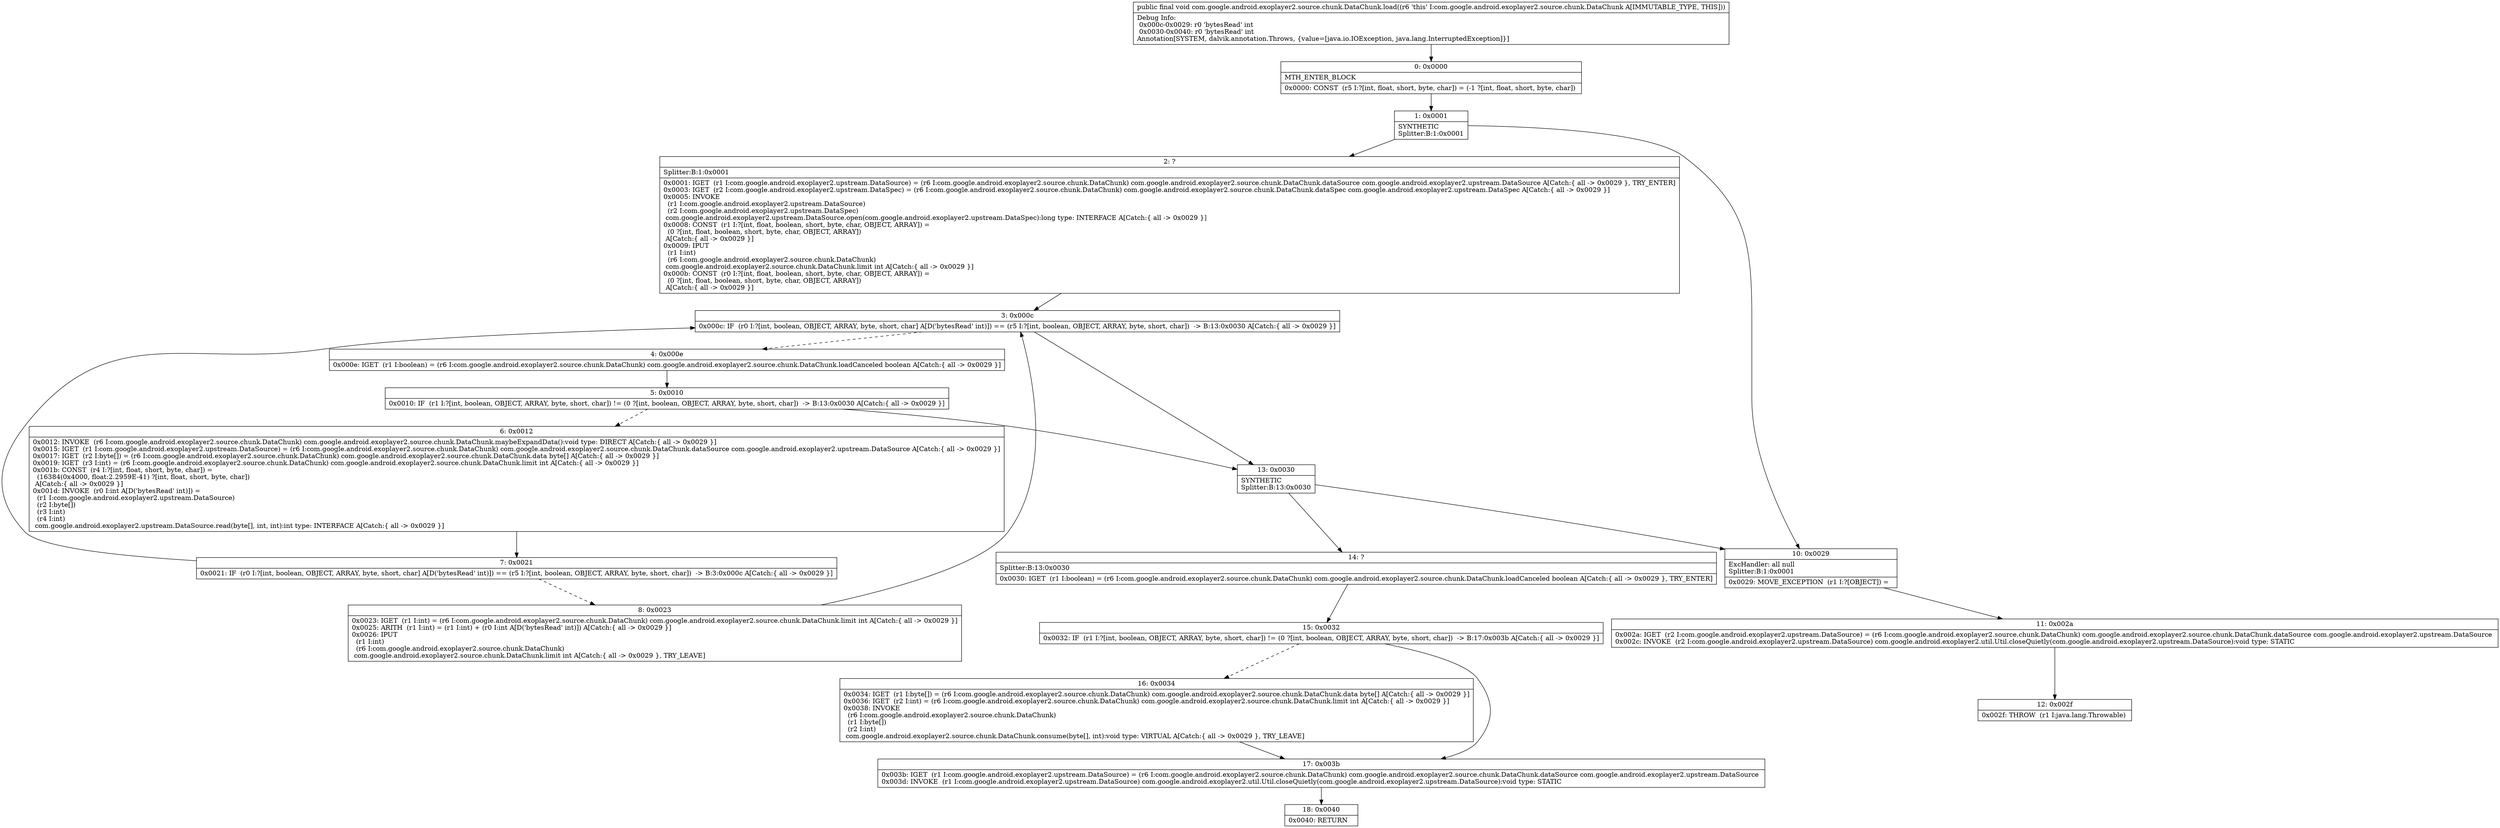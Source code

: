 digraph "CFG forcom.google.android.exoplayer2.source.chunk.DataChunk.load()V" {
Node_0 [shape=record,label="{0\:\ 0x0000|MTH_ENTER_BLOCK\l|0x0000: CONST  (r5 I:?[int, float, short, byte, char]) = (\-1 ?[int, float, short, byte, char]) \l}"];
Node_1 [shape=record,label="{1\:\ 0x0001|SYNTHETIC\lSplitter:B:1:0x0001\l}"];
Node_2 [shape=record,label="{2\:\ ?|Splitter:B:1:0x0001\l|0x0001: IGET  (r1 I:com.google.android.exoplayer2.upstream.DataSource) = (r6 I:com.google.android.exoplayer2.source.chunk.DataChunk) com.google.android.exoplayer2.source.chunk.DataChunk.dataSource com.google.android.exoplayer2.upstream.DataSource A[Catch:\{ all \-\> 0x0029 \}, TRY_ENTER]\l0x0003: IGET  (r2 I:com.google.android.exoplayer2.upstream.DataSpec) = (r6 I:com.google.android.exoplayer2.source.chunk.DataChunk) com.google.android.exoplayer2.source.chunk.DataChunk.dataSpec com.google.android.exoplayer2.upstream.DataSpec A[Catch:\{ all \-\> 0x0029 \}]\l0x0005: INVOKE  \l  (r1 I:com.google.android.exoplayer2.upstream.DataSource)\l  (r2 I:com.google.android.exoplayer2.upstream.DataSpec)\l com.google.android.exoplayer2.upstream.DataSource.open(com.google.android.exoplayer2.upstream.DataSpec):long type: INTERFACE A[Catch:\{ all \-\> 0x0029 \}]\l0x0008: CONST  (r1 I:?[int, float, boolean, short, byte, char, OBJECT, ARRAY]) = \l  (0 ?[int, float, boolean, short, byte, char, OBJECT, ARRAY])\l A[Catch:\{ all \-\> 0x0029 \}]\l0x0009: IPUT  \l  (r1 I:int)\l  (r6 I:com.google.android.exoplayer2.source.chunk.DataChunk)\l com.google.android.exoplayer2.source.chunk.DataChunk.limit int A[Catch:\{ all \-\> 0x0029 \}]\l0x000b: CONST  (r0 I:?[int, float, boolean, short, byte, char, OBJECT, ARRAY]) = \l  (0 ?[int, float, boolean, short, byte, char, OBJECT, ARRAY])\l A[Catch:\{ all \-\> 0x0029 \}]\l}"];
Node_3 [shape=record,label="{3\:\ 0x000c|0x000c: IF  (r0 I:?[int, boolean, OBJECT, ARRAY, byte, short, char] A[D('bytesRead' int)]) == (r5 I:?[int, boolean, OBJECT, ARRAY, byte, short, char])  \-\> B:13:0x0030 A[Catch:\{ all \-\> 0x0029 \}]\l}"];
Node_4 [shape=record,label="{4\:\ 0x000e|0x000e: IGET  (r1 I:boolean) = (r6 I:com.google.android.exoplayer2.source.chunk.DataChunk) com.google.android.exoplayer2.source.chunk.DataChunk.loadCanceled boolean A[Catch:\{ all \-\> 0x0029 \}]\l}"];
Node_5 [shape=record,label="{5\:\ 0x0010|0x0010: IF  (r1 I:?[int, boolean, OBJECT, ARRAY, byte, short, char]) != (0 ?[int, boolean, OBJECT, ARRAY, byte, short, char])  \-\> B:13:0x0030 A[Catch:\{ all \-\> 0x0029 \}]\l}"];
Node_6 [shape=record,label="{6\:\ 0x0012|0x0012: INVOKE  (r6 I:com.google.android.exoplayer2.source.chunk.DataChunk) com.google.android.exoplayer2.source.chunk.DataChunk.maybeExpandData():void type: DIRECT A[Catch:\{ all \-\> 0x0029 \}]\l0x0015: IGET  (r1 I:com.google.android.exoplayer2.upstream.DataSource) = (r6 I:com.google.android.exoplayer2.source.chunk.DataChunk) com.google.android.exoplayer2.source.chunk.DataChunk.dataSource com.google.android.exoplayer2.upstream.DataSource A[Catch:\{ all \-\> 0x0029 \}]\l0x0017: IGET  (r2 I:byte[]) = (r6 I:com.google.android.exoplayer2.source.chunk.DataChunk) com.google.android.exoplayer2.source.chunk.DataChunk.data byte[] A[Catch:\{ all \-\> 0x0029 \}]\l0x0019: IGET  (r3 I:int) = (r6 I:com.google.android.exoplayer2.source.chunk.DataChunk) com.google.android.exoplayer2.source.chunk.DataChunk.limit int A[Catch:\{ all \-\> 0x0029 \}]\l0x001b: CONST  (r4 I:?[int, float, short, byte, char]) = \l  (16384(0x4000, float:2.2959E\-41) ?[int, float, short, byte, char])\l A[Catch:\{ all \-\> 0x0029 \}]\l0x001d: INVOKE  (r0 I:int A[D('bytesRead' int)]) = \l  (r1 I:com.google.android.exoplayer2.upstream.DataSource)\l  (r2 I:byte[])\l  (r3 I:int)\l  (r4 I:int)\l com.google.android.exoplayer2.upstream.DataSource.read(byte[], int, int):int type: INTERFACE A[Catch:\{ all \-\> 0x0029 \}]\l}"];
Node_7 [shape=record,label="{7\:\ 0x0021|0x0021: IF  (r0 I:?[int, boolean, OBJECT, ARRAY, byte, short, char] A[D('bytesRead' int)]) == (r5 I:?[int, boolean, OBJECT, ARRAY, byte, short, char])  \-\> B:3:0x000c A[Catch:\{ all \-\> 0x0029 \}]\l}"];
Node_8 [shape=record,label="{8\:\ 0x0023|0x0023: IGET  (r1 I:int) = (r6 I:com.google.android.exoplayer2.source.chunk.DataChunk) com.google.android.exoplayer2.source.chunk.DataChunk.limit int A[Catch:\{ all \-\> 0x0029 \}]\l0x0025: ARITH  (r1 I:int) = (r1 I:int) + (r0 I:int A[D('bytesRead' int)]) A[Catch:\{ all \-\> 0x0029 \}]\l0x0026: IPUT  \l  (r1 I:int)\l  (r6 I:com.google.android.exoplayer2.source.chunk.DataChunk)\l com.google.android.exoplayer2.source.chunk.DataChunk.limit int A[Catch:\{ all \-\> 0x0029 \}, TRY_LEAVE]\l}"];
Node_10 [shape=record,label="{10\:\ 0x0029|ExcHandler: all null\lSplitter:B:1:0x0001\l|0x0029: MOVE_EXCEPTION  (r1 I:?[OBJECT]) =  \l}"];
Node_11 [shape=record,label="{11\:\ 0x002a|0x002a: IGET  (r2 I:com.google.android.exoplayer2.upstream.DataSource) = (r6 I:com.google.android.exoplayer2.source.chunk.DataChunk) com.google.android.exoplayer2.source.chunk.DataChunk.dataSource com.google.android.exoplayer2.upstream.DataSource \l0x002c: INVOKE  (r2 I:com.google.android.exoplayer2.upstream.DataSource) com.google.android.exoplayer2.util.Util.closeQuietly(com.google.android.exoplayer2.upstream.DataSource):void type: STATIC \l}"];
Node_12 [shape=record,label="{12\:\ 0x002f|0x002f: THROW  (r1 I:java.lang.Throwable) \l}"];
Node_13 [shape=record,label="{13\:\ 0x0030|SYNTHETIC\lSplitter:B:13:0x0030\l}"];
Node_14 [shape=record,label="{14\:\ ?|Splitter:B:13:0x0030\l|0x0030: IGET  (r1 I:boolean) = (r6 I:com.google.android.exoplayer2.source.chunk.DataChunk) com.google.android.exoplayer2.source.chunk.DataChunk.loadCanceled boolean A[Catch:\{ all \-\> 0x0029 \}, TRY_ENTER]\l}"];
Node_15 [shape=record,label="{15\:\ 0x0032|0x0032: IF  (r1 I:?[int, boolean, OBJECT, ARRAY, byte, short, char]) != (0 ?[int, boolean, OBJECT, ARRAY, byte, short, char])  \-\> B:17:0x003b A[Catch:\{ all \-\> 0x0029 \}]\l}"];
Node_16 [shape=record,label="{16\:\ 0x0034|0x0034: IGET  (r1 I:byte[]) = (r6 I:com.google.android.exoplayer2.source.chunk.DataChunk) com.google.android.exoplayer2.source.chunk.DataChunk.data byte[] A[Catch:\{ all \-\> 0x0029 \}]\l0x0036: IGET  (r2 I:int) = (r6 I:com.google.android.exoplayer2.source.chunk.DataChunk) com.google.android.exoplayer2.source.chunk.DataChunk.limit int A[Catch:\{ all \-\> 0x0029 \}]\l0x0038: INVOKE  \l  (r6 I:com.google.android.exoplayer2.source.chunk.DataChunk)\l  (r1 I:byte[])\l  (r2 I:int)\l com.google.android.exoplayer2.source.chunk.DataChunk.consume(byte[], int):void type: VIRTUAL A[Catch:\{ all \-\> 0x0029 \}, TRY_LEAVE]\l}"];
Node_17 [shape=record,label="{17\:\ 0x003b|0x003b: IGET  (r1 I:com.google.android.exoplayer2.upstream.DataSource) = (r6 I:com.google.android.exoplayer2.source.chunk.DataChunk) com.google.android.exoplayer2.source.chunk.DataChunk.dataSource com.google.android.exoplayer2.upstream.DataSource \l0x003d: INVOKE  (r1 I:com.google.android.exoplayer2.upstream.DataSource) com.google.android.exoplayer2.util.Util.closeQuietly(com.google.android.exoplayer2.upstream.DataSource):void type: STATIC \l}"];
Node_18 [shape=record,label="{18\:\ 0x0040|0x0040: RETURN   \l}"];
MethodNode[shape=record,label="{public final void com.google.android.exoplayer2.source.chunk.DataChunk.load((r6 'this' I:com.google.android.exoplayer2.source.chunk.DataChunk A[IMMUTABLE_TYPE, THIS]))  | Debug Info:\l  0x000c\-0x0029: r0 'bytesRead' int\l  0x0030\-0x0040: r0 'bytesRead' int\lAnnotation[SYSTEM, dalvik.annotation.Throws, \{value=[java.io.IOException, java.lang.InterruptedException]\}]\l}"];
MethodNode -> Node_0;
Node_0 -> Node_1;
Node_1 -> Node_2;
Node_1 -> Node_10;
Node_2 -> Node_3;
Node_3 -> Node_4[style=dashed];
Node_3 -> Node_13;
Node_4 -> Node_5;
Node_5 -> Node_6[style=dashed];
Node_5 -> Node_13;
Node_6 -> Node_7;
Node_7 -> Node_3;
Node_7 -> Node_8[style=dashed];
Node_8 -> Node_3;
Node_10 -> Node_11;
Node_11 -> Node_12;
Node_13 -> Node_14;
Node_13 -> Node_10;
Node_14 -> Node_15;
Node_15 -> Node_16[style=dashed];
Node_15 -> Node_17;
Node_16 -> Node_17;
Node_17 -> Node_18;
}

